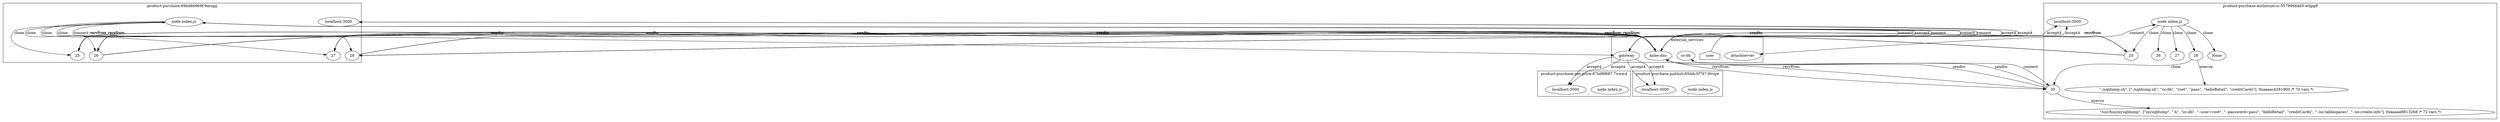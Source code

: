 digraph G {
	subgraph "cluster_ product-purchase-69bd66969f-9mxgg " {
		label=" product-purchase-69bd66969f-9mxgg "
		19839 [label="node index.js"]
		"product-purchase_localhost_3000" [label="localhost:3000"]
		"product-purchase_localhost_3000" [label="localhost:3000"]
		19839 -> 24665 [label=clone]
		19839 -> 24660 [label=clone]
		19839 -> 24658 [label=clone]
		19839 -> 24673 [label=clone]
		24665 [label=25]
		24660 [label=26]
		24658 [label=27]
		24673 [label=28]
	}
	subgraph "cluster_ product-purchase-get-price-87bd8f687-7xwm4 " {
		label=" product-purchase-get-price-87bd8f687-7xwm4 "
		20787 [label="node index.js"]
		"product-purchase-get-price_localhost_3000" [label="localhost:3000"]
		"product-purchase-get-price_localhost_3000" [label="localhost:3000"]
	}
	subgraph "cluster_ product-purchase-publish-65ddc5f797-6tcqw " {
		label=" product-purchase-publish-65ddc5f797-6tcqw "
		22102 [label="node index.js"]
		"product-purchase-publish_localhost_3000" [label="localhost:3000"]
		"product-purchase-publish_localhost_3000" [label="localhost:3000"]
	}
	subgraph "cluster_ product-purchase-authorize-cc-55799684d5-whpg9 " {
		label=" product-purchase-authorize-cc-55799684d5-whpg9 "
		23514 [label="node index.js"]
		"product-purchase-authorize-cc_localhost_3000" [label="localhost:3000"]
		"product-purchase-authorize-cc_localhost_3000" [label="localhost:3000"]
		23514 -> 24717 [label=clone]
		23514 -> 24727 [label=clone]
		23514 -> 24731 [label=clone]
		23514 -> 24797 [label=clone]
		23514 -> None [label=clone]
		24717 [label=25]
		24727 [label=26]
		24731 [label=27]
		24797 [label=28]
		" product-purchase-authorize-cc-55799684d5-whpg9 _./sqldump.sh cc-db root pass helloRetail creditCards" [label="\"./sqldump.sh\", [\"./sqldump.sh\", \"cc-db\", \"root\", \"pass\", \"helloRetail\", \"creditCards\"], 0xaaaac4261900 /* 70 vars */"]
		24797 -> " product-purchase-authorize-cc-55799684d5-whpg9 _./sqldump.sh cc-db root pass helloRetail creditCards" [label=execve]
		24797 -> 24810 [label=clone]
		24810 [label=30]
		" product-purchase-authorize-cc-55799684d5-whpg9 _mysqldump -h cc-db --user=root --password=pass helloRetail creditCards --no-tablespaces --no-create-info" [label="\"/usr/bin/mysqldump\", [\"mysqldump\", \"-h\", \"cc-db\", \"--user=root\", \"--password=pass\", \"helloRetail\", \"creditCards\", \"--no-tablespaces\", \"--no-create-info\"], 0xaaaae8813268 /* 72 vars */"]
		24810 -> " product-purchase-authorize-cc-55799684d5-whpg9 _mysqldump -h cc-db --user=root --password=pass helloRetail creditCards --no-tablespaces --no-create-info" [label=execve]
	}
	subgraph cluster_services {
		label=external_services
		user [shape=house]
		user -> "product-purchase_localhost_3000" [label=accept4]
		user -> "product-purchase_localhost_3000" [label=accept4]
		"10.107.89.58_8080" [label=gateway]
		19839 -> "10.107.89.58_8080" [label=connect dir=both]
		"10.107.89.58_8080" [label=gateway]
		19839 -> "10.107.89.58_8080" [label=connect dir=both]
		"10.107.89.58_8080" [label=gateway]
		19839 -> "10.107.89.58_8080" [label=connect dir=both]
		"10.107.89.58_8080" [label=gateway]
		19839 -> "10.107.89.58_8080" [label=connect dir=both]
		"10.107.89.58_8080" [label=gateway]
		19839 -> "10.107.89.58_8080" [label=connect dir=both]
		"10.107.89.58_8080" [label=gateway]
		19839 -> "10.107.89.58_8080" [label=connect dir=both]
		"10.96.0.10_53" [label="kube-dns"]
		24665 -> "10.96.0.10_53" [label=sendto]
		"10.96.0.10_53" [label="kube-dns"]
		24665 -> "10.96.0.10_53" [label=sendto]
		"10.96.0.10_53" [label="kube-dns"]
		"10.96.0.10_53" -> 24665 [label=recvfrom]
		"10.96.0.10_53" [label="kube-dns"]
		"10.96.0.10_53" -> 24665 [label=recvfrom]
		"10.96.0.10_53" [label="kube-dns"]
		24665 -> "10.96.0.10_53" [label=sendto]
		"10.96.0.10_53" [label="kube-dns"]
		24665 -> "10.96.0.10_53" [label=sendto]
		"10.96.0.10_53" [label="kube-dns"]
		"10.96.0.10_53" -> 24665 [label=recvfrom]
		"10.96.0.10_53" [label="kube-dns"]
		"10.96.0.10_53" -> 24665 [label=recvfrom]
		"10.96.0.10_53" [label="kube-dns"]
		24665 -> "10.96.0.10_53" [label=sendto]
		"10.96.0.10_53" [label="kube-dns"]
		24665 -> "10.96.0.10_53" [label=sendto]
		"10.96.0.10_53" [label="kube-dns"]
		"10.96.0.10_53" -> 24665 [label=recvfrom]
		"10.96.0.10_53" [label="kube-dns"]
		"10.96.0.10_53" -> 24665 [label=recvfrom]
		"10.96.0.10_53" [label="kube-dns"]
		24665 -> "10.96.0.10_53" [label=sendto]
		"10.96.0.10_53" [label="kube-dns"]
		24665 -> "10.96.0.10_53" [label=sendto]
		"10.96.0.10_53" [label="kube-dns"]
		"10.96.0.10_53" -> 24665 [label=recvfrom]
		"10.96.0.10_53" [label="kube-dns"]
		"10.96.0.10_53" -> 24665 [label=recvfrom]
		"10.96.0.10_53" [label="kube-dns"]
		24660 -> "10.96.0.10_53" [label=sendto]
		"10.96.0.10_53" [label="kube-dns"]
		24660 -> "10.96.0.10_53" [label=sendto]
		"10.96.0.10_53" [label="kube-dns"]
		"10.96.0.10_53" -> 24660 [label=recvfrom]
		"10.96.0.10_53" [label="kube-dns"]
		"10.96.0.10_53" -> 24660 [label=recvfrom]
		"10.96.0.10_53" [label="kube-dns"]
		24660 -> "10.96.0.10_53" [label=sendto]
		"10.96.0.10_53" [label="kube-dns"]
		24660 -> "10.96.0.10_53" [label=sendto]
		"10.96.0.10_53" [label="kube-dns"]
		"10.96.0.10_53" -> 24660 [label=recvfrom]
		"10.96.0.10_53" [label="kube-dns"]
		"10.96.0.10_53" -> 24660 [label=recvfrom]
		"10.96.0.10_53" [label="kube-dns"]
		24660 -> "10.96.0.10_53" [label=sendto]
		"10.96.0.10_53" [label="kube-dns"]
		24660 -> "10.96.0.10_53" [label=sendto]
		"10.96.0.10_53" [label="kube-dns"]
		"10.96.0.10_53" -> 24660 [label=recvfrom]
		"10.96.0.10_53" [label="kube-dns"]
		"10.96.0.10_53" -> 24660 [label=recvfrom]
		"10.96.0.10_53" [label="kube-dns"]
		24660 -> "10.96.0.10_53" [label=sendto]
		"10.96.0.10_53" [label="kube-dns"]
		24660 -> "10.96.0.10_53" [label=sendto]
		"10.96.0.10_53" [label="kube-dns"]
		"10.96.0.10_53" -> 24660 [label=recvfrom]
		"10.96.0.10_53" [label="kube-dns"]
		"10.96.0.10_53" -> 24660 [label=recvfrom]
		"10.96.0.10_53" [label="kube-dns"]
		24660 -> "10.96.0.10_53" [label=sendto]
		"10.96.0.10_53" [label="kube-dns"]
		24660 -> "10.96.0.10_53" [label=sendto]
		"10.96.0.10_53" [label="kube-dns"]
		"10.96.0.10_53" -> 24660 [label=recvfrom]
		"10.96.0.10_53" [label="kube-dns"]
		"10.96.0.10_53" -> 24660 [label=recvfrom]
		"10.96.0.10_53" [label="kube-dns"]
		24660 -> "10.96.0.10_53" [label=sendto]
		"10.96.0.10_53" [label="kube-dns"]
		24660 -> "10.96.0.10_53" [label=sendto]
		"10.96.0.10_53" [label="kube-dns"]
		"10.96.0.10_53" -> 24660 [label=recvfrom]
		"10.96.0.10_53" [label="kube-dns"]
		"10.96.0.10_53" -> 24660 [label=recvfrom]
		"10.96.0.10_53" [label="kube-dns"]
		24660 -> "10.96.0.10_53" [label=sendto]
		"10.96.0.10_53" [label="kube-dns"]
		24660 -> "10.96.0.10_53" [label=sendto]
		"10.96.0.10_53" [label="kube-dns"]
		"10.96.0.10_53" -> 24660 [label=recvfrom]
		"10.96.0.10_53" [label="kube-dns"]
		"10.96.0.10_53" -> 24660 [label=recvfrom]
		"10.96.0.10_53" [label="kube-dns"]
		24660 -> "10.96.0.10_53" [label=sendto]
		"10.96.0.10_53" [label="kube-dns"]
		24660 -> "10.96.0.10_53" [label=sendto]
		"10.96.0.10_53" [label="kube-dns"]
		"10.96.0.10_53" -> 24660 [label=recvfrom]
		"10.96.0.10_53" [label="kube-dns"]
		"10.96.0.10_53" -> 24660 [label=recvfrom]
		"10.96.0.10_53" [label="kube-dns"]
		24658 -> "10.96.0.10_53" [label=sendto]
		"10.96.0.10_53" [label="kube-dns"]
		24658 -> "10.96.0.10_53" [label=sendto]
		"10.96.0.10_53" [label="kube-dns"]
		"10.96.0.10_53" -> 24658 [label=recvfrom]
		"10.96.0.10_53" [label="kube-dns"]
		"10.96.0.10_53" -> 24658 [label=recvfrom]
		"10.96.0.10_53" [label="kube-dns"]
		24658 -> "10.96.0.10_53" [label=sendto]
		"10.96.0.10_53" [label="kube-dns"]
		24658 -> "10.96.0.10_53" [label=sendto]
		"10.96.0.10_53" [label="kube-dns"]
		"10.96.0.10_53" -> 24658 [label=recvfrom]
		"10.96.0.10_53" [label="kube-dns"]
		"10.96.0.10_53" -> 24658 [label=recvfrom]
		"10.96.0.10_53" [label="kube-dns"]
		24658 -> "10.96.0.10_53" [label=sendto]
		"10.96.0.10_53" [label="kube-dns"]
		24658 -> "10.96.0.10_53" [label=sendto]
		"10.96.0.10_53" [label="kube-dns"]
		"10.96.0.10_53" -> 24658 [label=recvfrom]
		"10.96.0.10_53" [label="kube-dns"]
		"10.96.0.10_53" -> 24658 [label=recvfrom]
		"10.96.0.10_53" [label="kube-dns"]
		24658 -> "10.96.0.10_53" [label=sendto]
		"10.96.0.10_53" [label="kube-dns"]
		24658 -> "10.96.0.10_53" [label=sendto]
		"10.96.0.10_53" [label="kube-dns"]
		"10.96.0.10_53" -> 24658 [label=recvfrom]
		"10.96.0.10_53" [label="kube-dns"]
		"10.96.0.10_53" -> 24658 [label=recvfrom]
		"10.96.0.10_53" [label="kube-dns"]
		24658 -> "10.96.0.10_53" [label=sendto]
		"10.96.0.10_53" [label="kube-dns"]
		24658 -> "10.96.0.10_53" [label=sendto]
		"10.96.0.10_53" [label="kube-dns"]
		"10.96.0.10_53" -> 24658 [label=recvfrom]
		"10.96.0.10_53" [label="kube-dns"]
		"10.96.0.10_53" -> 24658 [label=recvfrom]
		"10.96.0.10_53" [label="kube-dns"]
		24658 -> "10.96.0.10_53" [label=sendto]
		"10.96.0.10_53" [label="kube-dns"]
		24658 -> "10.96.0.10_53" [label=sendto]
		"10.96.0.10_53" [label="kube-dns"]
		"10.96.0.10_53" -> 24658 [label=recvfrom]
		"10.96.0.10_53" [label="kube-dns"]
		"10.96.0.10_53" -> 24658 [label=recvfrom]
		"10.96.0.10_53" [label="kube-dns"]
		24658 -> "10.96.0.10_53" [label=sendto]
		"10.96.0.10_53" [label="kube-dns"]
		24658 -> "10.96.0.10_53" [label=sendto]
		"10.96.0.10_53" [label="kube-dns"]
		"10.96.0.10_53" -> 24658 [label=recvfrom]
		"10.96.0.10_53" [label="kube-dns"]
		"10.96.0.10_53" -> 24658 [label=recvfrom]
		"10.96.0.10_53" [label="kube-dns"]
		24658 -> "10.96.0.10_53" [label=sendto]
		"10.96.0.10_53" [label="kube-dns"]
		24658 -> "10.96.0.10_53" [label=sendto]
		"10.96.0.10_53" [label="kube-dns"]
		"10.96.0.10_53" -> 24658 [label=recvfrom]
		"10.96.0.10_53" [label="kube-dns"]
		"10.96.0.10_53" -> 24658 [label=recvfrom]
		"10.96.0.10_53" [label="kube-dns"]
		24673 -> "10.96.0.10_53" [label=sendto]
		"10.96.0.10_53" [label="kube-dns"]
		24673 -> "10.96.0.10_53" [label=sendto]
		"10.96.0.10_53" [label="kube-dns"]
		"10.96.0.10_53" -> 24673 [label=recvfrom]
		"10.96.0.10_53" [label="kube-dns"]
		"10.96.0.10_53" -> 24673 [label=recvfrom]
		"10.96.0.10_53" [label="kube-dns"]
		24673 -> "10.96.0.10_53" [label=sendto]
		"10.96.0.10_53" [label="kube-dns"]
		24673 -> "10.96.0.10_53" [label=sendto]
		"10.96.0.10_53" [label="kube-dns"]
		"10.96.0.10_53" -> 24673 [label=recvfrom]
		"10.96.0.10_53" [label="kube-dns"]
		"10.96.0.10_53" -> 24673 [label=recvfrom]
		"10.96.0.10_53" [label="kube-dns"]
		24673 -> "10.96.0.10_53" [label=sendto]
		"10.96.0.10_53" [label="kube-dns"]
		24673 -> "10.96.0.10_53" [label=sendto]
		"10.96.0.10_53" [label="kube-dns"]
		"10.96.0.10_53" -> 24673 [label=recvfrom]
		"10.96.0.10_53" [label="kube-dns"]
		"10.96.0.10_53" -> 24673 [label=recvfrom]
		"10.96.0.10_53" [label="kube-dns"]
		24673 -> "10.96.0.10_53" [label=sendto]
		"10.96.0.10_53" [label="kube-dns"]
		24673 -> "10.96.0.10_53" [label=sendto]
		"10.96.0.10_53" [label="kube-dns"]
		"10.96.0.10_53" -> 24673 [label=recvfrom]
		"10.96.0.10_53" [label="kube-dns"]
		"10.96.0.10_53" -> 24673 [label=recvfrom]
		"10.107.89.58_8080" -> "product-purchase-get-price_localhost_3000" [label=accept4]
		"10.107.89.58_8080" -> "product-purchase-get-price_localhost_3000" [label=accept4]
		"10.107.89.58_8080" -> "product-purchase-publish_localhost_3000" [label=accept4]
		"10.107.89.58_8080" -> "product-purchase-publish_localhost_3000" [label=accept4]
		"10.107.89.58_8080" -> "product-purchase-authorize-cc_localhost_3000" [label=accept4]
		"10.107.89.58_8080" -> "product-purchase-authorize-cc_localhost_3000" [label=accept4]
		"10.107.96.156_8889" [label=attackserver]
		23514 -> "10.107.96.156_8889" [label=connect dir=both]
		"10.96.0.10_53" [label="kube-dns"]
		24717 -> "10.96.0.10_53" [label=sendto]
		"10.96.0.10_53" [label="kube-dns"]
		24717 -> "10.96.0.10_53" [label=sendto]
		"10.96.0.10_53" [label="kube-dns"]
		"10.96.0.10_53" -> 24717 [label=recvfrom]
		"10.96.0.10_53" [label="kube-dns"]
		"10.96.0.10_53" -> 24717 [label=recvfrom]
		"10.96.0.10_53" [label="kube-dns"]
		24717 -> "10.96.0.10_53" [label=sendto]
		"10.96.0.10_53" [label="kube-dns"]
		24717 -> "10.96.0.10_53" [label=sendto]
		"10.96.0.10_53" [label="kube-dns"]
		"10.96.0.10_53" -> 24717 [label=recvfrom]
		"10.96.0.10_53" [label="kube-dns"]
		"10.96.0.10_53" -> 24717 [label=recvfrom]
		"10.96.0.10_53" [label="kube-dns"]
		24717 -> "10.96.0.10_53" [label=sendto]
		"10.96.0.10_53" [label="kube-dns"]
		24717 -> "10.96.0.10_53" [label=sendto]
		"10.96.0.10_53" [label="kube-dns"]
		"10.96.0.10_53" -> 24717 [label=recvfrom]
		"10.96.0.10_53" [label="kube-dns"]
		"10.96.0.10_53" -> 24717 [label=recvfrom]
		"10.96.0.10_53" [label="kube-dns"]
		24717 -> "10.96.0.10_53" [label=sendto]
		"10.96.0.10_53" [label="kube-dns"]
		24717 -> "10.96.0.10_53" [label=sendto]
		"10.96.0.10_53" [label="kube-dns"]
		"10.96.0.10_53" -> 24717 [label=recvfrom]
		"10.96.0.10_53" [label="kube-dns"]
		"10.96.0.10_53" -> 24717 [label=recvfrom]
		"10.96.0.10_53" [label="kube-dns"]
		24810 -> "10.96.0.10_53" [label=sendto]
		"10.96.0.10_53" [label="kube-dns"]
		24810 -> "10.96.0.10_53" [label=sendto]
		"10.96.0.10_53" [label="kube-dns"]
		"10.96.0.10_53" -> 24810 [label=recvfrom]
		"10.96.0.10_53" [label="kube-dns"]
		"10.96.0.10_53" -> 24810 [label=recvfrom]
		"10.102.249.119_3306" [label="cc-db"]
		24810 -> "10.102.249.119_3306" [label=connect dir=both]
	}
}
